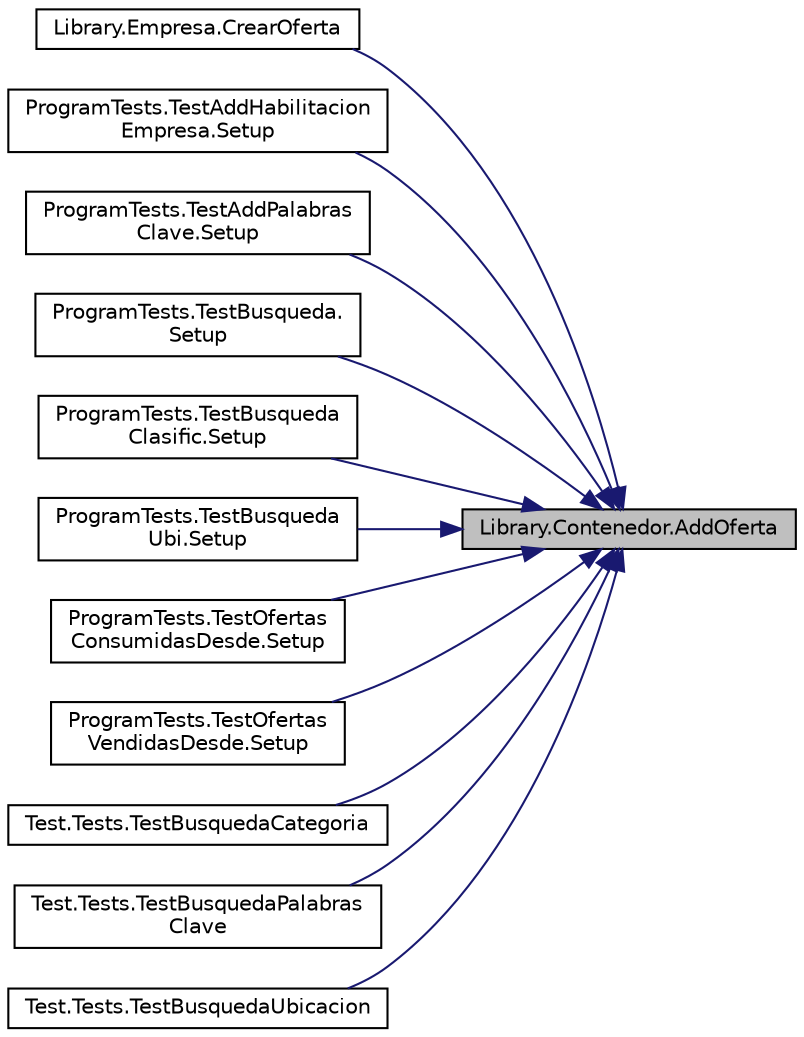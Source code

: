 digraph "Library.Contenedor.AddOferta"
{
 // INTERACTIVE_SVG=YES
 // LATEX_PDF_SIZE
  edge [fontname="Helvetica",fontsize="10",labelfontname="Helvetica",labelfontsize="10"];
  node [fontname="Helvetica",fontsize="10",shape=record];
  rankdir="RL";
  Node1 [label="Library.Contenedor.AddOferta",height=0.2,width=0.4,color="black", fillcolor="grey75", style="filled", fontcolor="black",tooltip="Añiade una oferta a la lista de ofertas."];
  Node1 -> Node2 [dir="back",color="midnightblue",fontsize="10",style="solid",fontname="Helvetica"];
  Node2 [label="Library.Empresa.CrearOferta",height=0.2,width=0.4,color="black", fillcolor="white", style="filled",URL="$classLibrary_1_1Empresa.html#a80c6b9c20f49e317dcd9f64728d28854",tooltip="Metodo para crear ofertas. Utiliza el patrón de diseño Creator."];
  Node1 -> Node3 [dir="back",color="midnightblue",fontsize="10",style="solid",fontname="Helvetica"];
  Node3 [label="ProgramTests.TestAddHabilitacion\lEmpresa.Setup",height=0.2,width=0.4,color="black", fillcolor="white", style="filled",URL="$classProgramTests_1_1TestAddHabilitacionEmpresa.html#ad7d204586b4c2dd00f747fb0ef70ece5",tooltip="Crea una instancia de rubro, emprendedor, dos empresas, clasificación y dos ofertas para la búsqueda...."];
  Node1 -> Node4 [dir="back",color="midnightblue",fontsize="10",style="solid",fontname="Helvetica"];
  Node4 [label="ProgramTests.TestAddPalabras\lClave.Setup",height=0.2,width=0.4,color="black", fillcolor="white", style="filled",URL="$classProgramTests_1_1TestAddPalabrasClave.html#a32e9aa6619b251685c45d329173e85ea",tooltip="Crea una instancia de rubro, emprendedor, dos empresas, clasificación y dos ofertas para la búsqueda...."];
  Node1 -> Node5 [dir="back",color="midnightblue",fontsize="10",style="solid",fontname="Helvetica"];
  Node5 [label="ProgramTests.TestBusqueda.\lSetup",height=0.2,width=0.4,color="black", fillcolor="white", style="filled",URL="$classProgramTests_1_1TestBusqueda.html#a9cd9cc0aa3d82c278fb84468c43b95d7",tooltip="Crea una instancia de rubro, emprendedor, dos empresas, clasificación y dos ofertas para la búsqueda...."];
  Node1 -> Node6 [dir="back",color="midnightblue",fontsize="10",style="solid",fontname="Helvetica"];
  Node6 [label="ProgramTests.TestBusqueda\lClasific.Setup",height=0.2,width=0.4,color="black", fillcolor="white", style="filled",URL="$classProgramTests_1_1TestBusquedaClasific.html#a9f789911f517a3e8e8436a0ff2524f35",tooltip="Crea una instancia de rubro, emprendedor, dos empresas, clasificación y dos ofertas para la búsqueda...."];
  Node1 -> Node7 [dir="back",color="midnightblue",fontsize="10",style="solid",fontname="Helvetica"];
  Node7 [label="ProgramTests.TestBusqueda\lUbi.Setup",height=0.2,width=0.4,color="black", fillcolor="white", style="filled",URL="$classProgramTests_1_1TestBusquedaUbi.html#abbc999f823b1d5ea18f43cc98d4e7d67",tooltip="Crea una instancia de rubro, emprendedor, dos empresas, clasificación y dos ofertas para la búsqueda...."];
  Node1 -> Node8 [dir="back",color="midnightblue",fontsize="10",style="solid",fontname="Helvetica"];
  Node8 [label="ProgramTests.TestOfertas\lConsumidasDesde.Setup",height=0.2,width=0.4,color="black", fillcolor="white", style="filled",URL="$classProgramTests_1_1TestOfertasConsumidasDesde.html#aaff290ad2dcfbff856cd0468d0a42caa",tooltip="Crea una Empresa y un emprendedor (Asi como un rubro). Luego se crea la oferta de la empresa Luego se..."];
  Node1 -> Node9 [dir="back",color="midnightblue",fontsize="10",style="solid",fontname="Helvetica"];
  Node9 [label="ProgramTests.TestOfertas\lVendidasDesde.Setup",height=0.2,width=0.4,color="black", fillcolor="white", style="filled",URL="$classProgramTests_1_1TestOfertasVendidasDesde.html#a684bded4cd2ca3caffc53194202c02b0",tooltip="Crea una Empresa y un emprendedor (Asi como un rubro). Luego se crea la oferta de la empresa Luego se..."];
  Node1 -> Node10 [dir="back",color="midnightblue",fontsize="10",style="solid",fontname="Helvetica"];
  Node10 [label="Test.Tests.TestBusquedaCategoria",height=0.2,width=0.4,color="black", fillcolor="white", style="filled",URL="$classTest_1_1Tests.html#a5e1d75196e2cc96f7e4d9eab6371d3ce",tooltip="Test de la clase busqeuda, realiza una busqueda por categoria de material."];
  Node1 -> Node11 [dir="back",color="midnightblue",fontsize="10",style="solid",fontname="Helvetica"];
  Node11 [label="Test.Tests.TestBusquedaPalabras\lClave",height=0.2,width=0.4,color="black", fillcolor="white", style="filled",URL="$classTest_1_1Tests.html#a679b476e08b99beee1a627f2daba1be6",tooltip="Test de la clase busqueda, realiza una busqueda por palabras claves."];
  Node1 -> Node12 [dir="back",color="midnightblue",fontsize="10",style="solid",fontname="Helvetica"];
  Node12 [label="Test.Tests.TestBusquedaUbicacion",height=0.2,width=0.4,color="black", fillcolor="white", style="filled",URL="$classTest_1_1Tests.html#a99aa6bd011f89fcddf1592f05df71053",tooltip="Test de la clase busqueda, realiza una busqueda por Ubicacion."];
}
